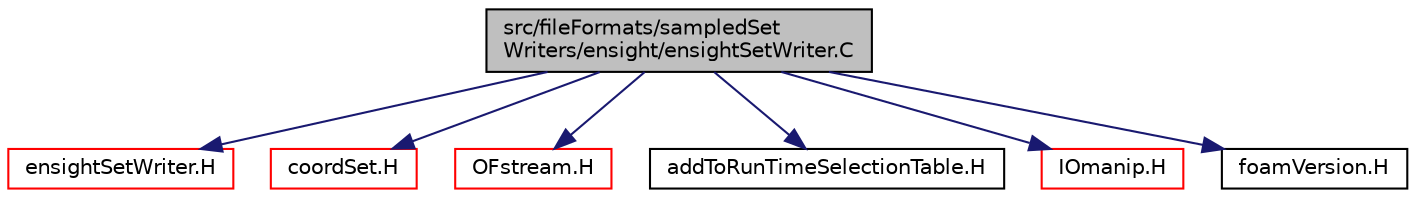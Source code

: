 digraph "src/fileFormats/sampledSetWriters/ensight/ensightSetWriter.C"
{
  bgcolor="transparent";
  edge [fontname="Helvetica",fontsize="10",labelfontname="Helvetica",labelfontsize="10"];
  node [fontname="Helvetica",fontsize="10",shape=record];
  Node0 [label="src/fileFormats/sampledSet\lWriters/ensight/ensightSetWriter.C",height=0.2,width=0.4,color="black", fillcolor="grey75", style="filled", fontcolor="black"];
  Node0 -> Node1 [color="midnightblue",fontsize="10",style="solid",fontname="Helvetica"];
  Node1 [label="ensightSetWriter.H",height=0.2,width=0.4,color="red",URL="$a01139.html"];
  Node0 -> Node117 [color="midnightblue",fontsize="10",style="solid",fontname="Helvetica"];
  Node117 [label="coordSet.H",height=0.2,width=0.4,color="red",URL="$a01118.html"];
  Node0 -> Node131 [color="midnightblue",fontsize="10",style="solid",fontname="Helvetica"];
  Node131 [label="OFstream.H",height=0.2,width=0.4,color="red",URL="$a09791.html"];
  Node0 -> Node133 [color="midnightblue",fontsize="10",style="solid",fontname="Helvetica"];
  Node133 [label="addToRunTimeSelectionTable.H",height=0.2,width=0.4,color="black",URL="$a09989.html",tooltip="Macros for easy insertion into run-time selection tables. "];
  Node0 -> Node134 [color="midnightblue",fontsize="10",style="solid",fontname="Helvetica"];
  Node134 [label="IOmanip.H",height=0.2,width=0.4,color="red",URL="$a09806.html",tooltip="Istream and Ostream manipulators taking arguments. "];
  Node0 -> Node135 [color="midnightblue",fontsize="10",style="solid",fontname="Helvetica"];
  Node135 [label="foamVersion.H",height=0.2,width=0.4,color="black",URL="$a11000.html"];
}
